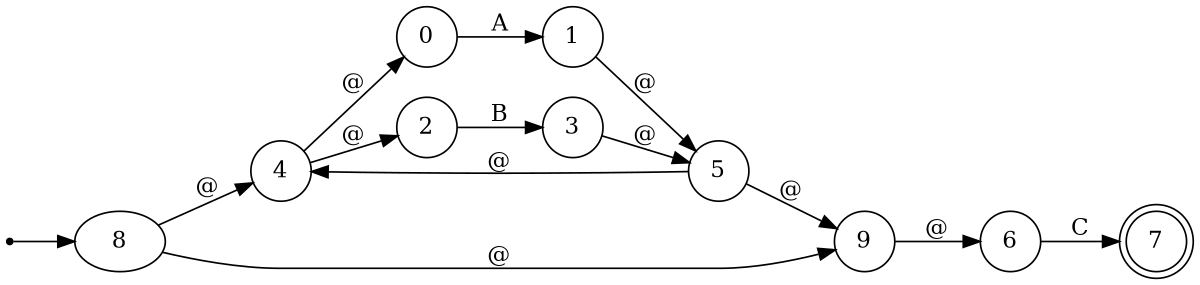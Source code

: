 digraph Thompson {
	rankdir=LR size="8,5"
	ini [shape=point]
	ini -> 8
	node [shape=doublecircle]
	7
	node [shape=circle]
	0 -> 1 [label=A]
	2 -> 3 [label=B]
	4 -> 2 [label="@"]
	4 -> 0 [label="@"]
	3 -> 5 [label="@"]
	1 -> 5 [label="@"]
	6 -> 7 [label=C]
	8 -> 9 [label="@"]
	8 -> 4 [label="@"]
	5 -> 4 [label="@"]
	5 -> 9 [label="@"]
	9 -> 6 [label="@"]
}

